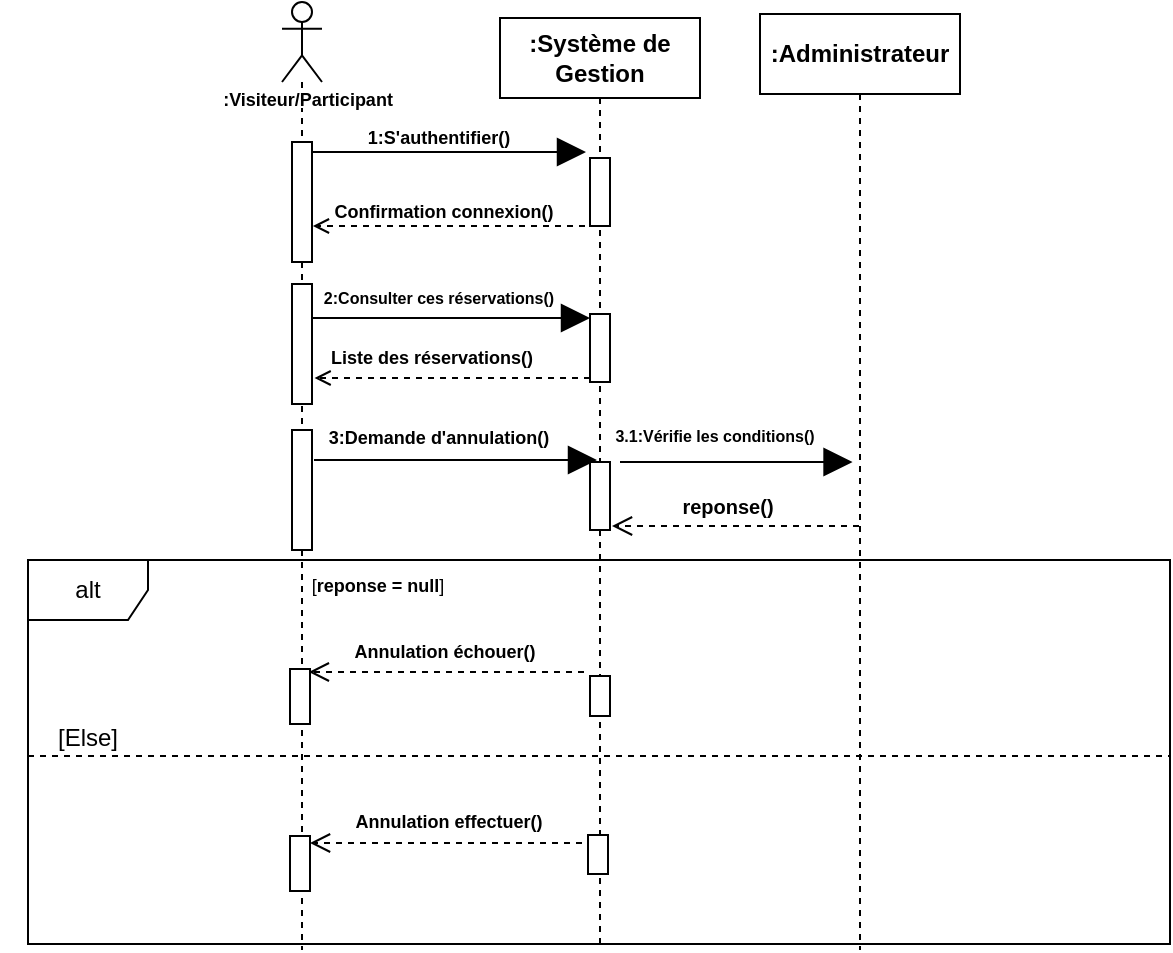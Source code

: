 <mxfile version="26.2.13">
  <diagram name="Page-1" id="2YBvvXClWsGukQMizWep">
    <mxGraphModel dx="1024" dy="634" grid="0" gridSize="10" guides="1" tooltips="1" connect="1" arrows="1" fold="1" page="1" pageScale="1" pageWidth="850" pageHeight="1100" math="0" shadow="0">
      <root>
        <mxCell id="0" />
        <mxCell id="1" parent="0" />
        <mxCell id="YkDdzqx442pK7366gIHG-34" value="" style="shape=umlLifeline;perimeter=lifelinePerimeter;whiteSpace=wrap;html=1;container=1;dropTarget=0;collapsible=0;recursiveResize=0;outlineConnect=0;portConstraint=eastwest;newEdgeStyle={&quot;curved&quot;:0,&quot;rounded&quot;:0};participant=umlActor;" vertex="1" parent="1">
          <mxGeometry x="227" y="79" width="20" height="474" as="geometry" />
        </mxCell>
        <mxCell id="YkDdzqx442pK7366gIHG-43" value="" style="html=1;points=[[0,0,0,0,5],[0,1,0,0,-5],[1,0,0,0,5],[1,1,0,0,-5]];perimeter=orthogonalPerimeter;outlineConnect=0;targetShapes=umlLifeline;portConstraint=eastwest;newEdgeStyle={&quot;curved&quot;:0,&quot;rounded&quot;:0};fillColor=light-dark(#FFFFFF,#FFFFFF);strokeColor=light-dark(#000000,#000000);" vertex="1" parent="YkDdzqx442pK7366gIHG-34">
          <mxGeometry x="4" y="333.5" width="10" height="27.5" as="geometry" />
        </mxCell>
        <mxCell id="YkDdzqx442pK7366gIHG-1" value="&lt;b&gt;:Système de Gestion&lt;/b&gt;" style="shape=umlLifeline;perimeter=lifelinePerimeter;whiteSpace=wrap;html=1;container=0;dropTarget=0;collapsible=0;recursiveResize=0;outlineConnect=0;portConstraint=eastwest;newEdgeStyle={&quot;edgeStyle&quot;:&quot;elbowEdgeStyle&quot;,&quot;elbow&quot;:&quot;vertical&quot;,&quot;curved&quot;:0,&quot;rounded&quot;:0};fillColor=light-dark(#FFFFFF, #ffffff);strokeColor=light-dark(#000000,#000000);labelBackgroundColor=none;fontColor=light-dark(#000000,#000000);" vertex="1" parent="1">
          <mxGeometry x="336" y="87" width="100" height="466" as="geometry" />
        </mxCell>
        <mxCell id="YkDdzqx442pK7366gIHG-2" value="" style="html=1;points=[[0,0,0,0,5],[0,1,0,0,-5],[1,0,0,0,5],[1,1,0,0,-5]];perimeter=orthogonalPerimeter;outlineConnect=0;targetShapes=umlLifeline;portConstraint=eastwest;newEdgeStyle={&quot;curved&quot;:0,&quot;rounded&quot;:0};fillColor=light-dark(#FFFFFF,#FFFFFF);strokeColor=light-dark(#000000,#000000);" vertex="1" parent="YkDdzqx442pK7366gIHG-1">
          <mxGeometry x="45" y="70" width="10" height="34" as="geometry" />
        </mxCell>
        <mxCell id="YkDdzqx442pK7366gIHG-3" value="" style="html=1;points=[[0,0,0,0,5],[0,1,0,0,-5],[1,0,0,0,5],[1,1,0,0,-5]];perimeter=orthogonalPerimeter;outlineConnect=0;targetShapes=umlLifeline;portConstraint=eastwest;newEdgeStyle={&quot;curved&quot;:0,&quot;rounded&quot;:0};fillColor=light-dark(#FFFFFF,#FFFFFF);strokeColor=light-dark(#000000,#000000);" vertex="1" parent="YkDdzqx442pK7366gIHG-1">
          <mxGeometry x="45.0" y="148" width="10" height="34" as="geometry" />
        </mxCell>
        <mxCell id="YkDdzqx442pK7366gIHG-4" value="" style="html=1;points=[[0,0,0,0,5],[0,1,0,0,-5],[1,0,0,0,5],[1,1,0,0,-5]];perimeter=orthogonalPerimeter;outlineConnect=0;targetShapes=umlLifeline;portConstraint=eastwest;newEdgeStyle={&quot;curved&quot;:0,&quot;rounded&quot;:0};fillColor=light-dark(#FFFFFF,#FFFFFF);strokeColor=light-dark(#000000,#000000);" vertex="1" parent="YkDdzqx442pK7366gIHG-1">
          <mxGeometry x="45" y="222" width="10" height="34" as="geometry" />
        </mxCell>
        <mxCell id="YkDdzqx442pK7366gIHG-44" value="" style="html=1;points=[[0,0,0,0,5],[0,1,0,0,-5],[1,0,0,0,5],[1,1,0,0,-5]];perimeter=orthogonalPerimeter;outlineConnect=0;targetShapes=umlLifeline;portConstraint=eastwest;newEdgeStyle={&quot;curved&quot;:0,&quot;rounded&quot;:0};fillColor=light-dark(#FFFFFF,#FFFFFF);strokeColor=light-dark(#000000,#000000);" vertex="1" parent="YkDdzqx442pK7366gIHG-1">
          <mxGeometry x="45" y="329" width="10" height="20" as="geometry" />
        </mxCell>
        <mxCell id="YkDdzqx442pK7366gIHG-8" value="" style="html=1;points=[[0,0,0,0,5],[0,1,0,0,-5],[1,0,0,0,5],[1,1,0,0,-5]];perimeter=orthogonalPerimeter;outlineConnect=0;targetShapes=umlLifeline;portConstraint=eastwest;newEdgeStyle={&quot;curved&quot;:0,&quot;rounded&quot;:0};fillColor=light-dark(#FFFFFF,#FFFFFF);strokeColor=light-dark(#000000,#000000);" vertex="1" parent="1">
          <mxGeometry x="232" y="149" width="10" height="60" as="geometry" />
        </mxCell>
        <mxCell id="YkDdzqx442pK7366gIHG-9" value="" style="html=1;points=[[0,0,0,0,5],[0,1,0,0,-5],[1,0,0,0,5],[1,1,0,0,-5]];perimeter=orthogonalPerimeter;outlineConnect=0;targetShapes=umlLifeline;portConstraint=eastwest;newEdgeStyle={&quot;curved&quot;:0,&quot;rounded&quot;:0};fillColor=light-dark(#FFFFFF,#FFFFFF);strokeColor=light-dark(#000000,#000000);" vertex="1" parent="1">
          <mxGeometry x="232" y="220" width="10" height="60" as="geometry" />
        </mxCell>
        <mxCell id="YkDdzqx442pK7366gIHG-10" value="" style="html=1;points=[[0,0,0,0,5],[0,1,0,0,-5],[1,0,0,0,5],[1,1,0,0,-5]];perimeter=orthogonalPerimeter;outlineConnect=0;targetShapes=umlLifeline;portConstraint=eastwest;newEdgeStyle={&quot;curved&quot;:0,&quot;rounded&quot;:0};fillColor=light-dark(#FFFFFF,#FFFFFF);strokeColor=light-dark(#000000,#000000);" vertex="1" parent="1">
          <mxGeometry x="232" y="293" width="10" height="60" as="geometry" />
        </mxCell>
        <mxCell id="YkDdzqx442pK7366gIHG-11" value="" style="endArrow=block;endFill=1;endSize=12;html=1;rounded=0;strokeColor=light-dark(#000000,#000000);exitX=1;exitY=0;exitDx=0;exitDy=5;exitPerimeter=0;" edge="1" parent="1" source="YkDdzqx442pK7366gIHG-8">
          <mxGeometry width="160" relative="1" as="geometry">
            <mxPoint x="252" y="156" as="sourcePoint" />
            <mxPoint x="379" y="154" as="targetPoint" />
          </mxGeometry>
        </mxCell>
        <mxCell id="YkDdzqx442pK7366gIHG-12" value="&lt;b&gt;:Administrateur&lt;/b&gt;" style="shape=umlLifeline;perimeter=lifelinePerimeter;whiteSpace=wrap;html=1;container=1;dropTarget=0;collapsible=0;recursiveResize=0;outlineConnect=0;portConstraint=eastwest;newEdgeStyle={&quot;curved&quot;:0,&quot;rounded&quot;:0};fillColor=light-dark(#FFFFFF,#FFFFFF);fontColor=light-dark(#000000,#000000);strokeColor=light-dark(#000000,#000000);" vertex="1" parent="1">
          <mxGeometry x="466" y="85" width="100" height="468" as="geometry" />
        </mxCell>
        <mxCell id="YkDdzqx442pK7366gIHG-14" value="&lt;font style=&quot;color: light-dark(rgb(0, 0, 0), rgb(0, 0, 0)); font-size: 9px;&quot;&gt;&lt;b style=&quot;&quot;&gt;1:S&#39;authentifier()&lt;/b&gt;&lt;/font&gt;" style="text;html=1;align=center;verticalAlign=middle;whiteSpace=wrap;rounded=0;" vertex="1" parent="1">
          <mxGeometry x="241" y="135" width="129" height="22" as="geometry" />
        </mxCell>
        <mxCell id="YkDdzqx442pK7366gIHG-15" value="" style="endArrow=open;html=1;rounded=0;strokeColor=light-dark(#000000,#000000);dashed=1;strokeWidth=1;endFill=0;" edge="1" parent="1">
          <mxGeometry width="50" height="50" relative="1" as="geometry">
            <mxPoint x="378.5" y="191" as="sourcePoint" />
            <mxPoint x="242.447" y="191" as="targetPoint" />
          </mxGeometry>
        </mxCell>
        <mxCell id="YkDdzqx442pK7366gIHG-16" value="&lt;font style=&quot;color: light-dark(rgb(0, 0, 0), rgb(0, 0, 0)); font-size: 9px;&quot;&gt;&lt;b style=&quot;&quot;&gt;Confirmation connexion()&lt;/b&gt;&lt;/font&gt;" style="text;html=1;align=center;verticalAlign=middle;whiteSpace=wrap;rounded=0;" vertex="1" parent="1">
          <mxGeometry x="249" y="172" width="118" height="22" as="geometry" />
        </mxCell>
        <mxCell id="YkDdzqx442pK7366gIHG-17" value="" style="endArrow=block;endFill=1;endSize=12;html=1;rounded=0;strokeColor=light-dark(#000000,#000000);" edge="1" parent="1" target="YkDdzqx442pK7366gIHG-3">
          <mxGeometry width="160" relative="1" as="geometry">
            <mxPoint x="242" y="237" as="sourcePoint" />
            <mxPoint x="371.28" y="237" as="targetPoint" />
          </mxGeometry>
        </mxCell>
        <mxCell id="YkDdzqx442pK7366gIHG-18" value="&lt;font style=&quot;color: light-dark(rgb(0, 0, 0), rgb(0, 0, 0)); font-size: 8px;&quot;&gt;&lt;b&gt;2:Consulter ces réservations()&lt;/b&gt;&lt;/font&gt;" style="text;html=1;align=center;verticalAlign=middle;whiteSpace=wrap;rounded=0;" vertex="1" parent="1">
          <mxGeometry x="239.92" y="217" width="131.08" height="17" as="geometry" />
        </mxCell>
        <mxCell id="YkDdzqx442pK7366gIHG-19" value="" style="endArrow=open;html=1;rounded=0;strokeColor=light-dark(#000000,#000000);dashed=1;strokeWidth=1;endFill=0;entryX=0;entryY=1;entryDx=0;entryDy=0;" edge="1" parent="1" target="YkDdzqx442pK7366gIHG-20">
          <mxGeometry width="50" height="50" relative="1" as="geometry">
            <mxPoint x="381" y="267" as="sourcePoint" />
            <mxPoint x="234.727" y="272" as="targetPoint" />
          </mxGeometry>
        </mxCell>
        <mxCell id="YkDdzqx442pK7366gIHG-20" value="&lt;font style=&quot;color: light-dark(rgb(0, 0, 0), rgb(0, 0, 0)); font-size: 9px;&quot;&gt;&lt;b style=&quot;&quot;&gt;Liste des réservations()&lt;/b&gt;&lt;/font&gt;" style="text;html=1;align=center;verticalAlign=middle;whiteSpace=wrap;rounded=0;" vertex="1" parent="1">
          <mxGeometry x="243.28" y="245" width="118" height="22" as="geometry" />
        </mxCell>
        <mxCell id="YkDdzqx442pK7366gIHG-21" value="" style="endArrow=block;endFill=1;endSize=12;html=1;rounded=0;strokeColor=light-dark(#000000,#000000);" edge="1" parent="1">
          <mxGeometry width="160" relative="1" as="geometry">
            <mxPoint x="243" y="308" as="sourcePoint" />
            <mxPoint x="384.5" y="308" as="targetPoint" />
          </mxGeometry>
        </mxCell>
        <mxCell id="YkDdzqx442pK7366gIHG-22" value="&lt;font style=&quot;color: light-dark(rgb(0, 0, 0), rgb(0, 0, 0)); font-size: 9px;&quot;&gt;&lt;b style=&quot;&quot;&gt;3:Demande d&#39;annulation()&lt;/b&gt;&lt;/font&gt;" style="text;html=1;align=center;verticalAlign=middle;whiteSpace=wrap;rounded=0;" vertex="1" parent="1">
          <mxGeometry x="241.28" y="287" width="129" height="18" as="geometry" />
        </mxCell>
        <mxCell id="YkDdzqx442pK7366gIHG-26" value="" style="endArrow=block;endFill=1;endSize=12;html=1;rounded=0;strokeColor=light-dark(#000000,#000000);" edge="1" parent="1">
          <mxGeometry width="160" relative="1" as="geometry">
            <mxPoint x="396" y="309" as="sourcePoint" />
            <mxPoint x="512.28" y="309" as="targetPoint" />
          </mxGeometry>
        </mxCell>
        <mxCell id="YkDdzqx442pK7366gIHG-27" value="&lt;font style=&quot;color: light-dark(rgb(0, 0, 0), rgb(0, 0, 0)); font-size: 8px;&quot;&gt;&lt;b&gt;3.1:Vérifie les conditions()&lt;/b&gt;&lt;/font&gt;" style="text;html=1;align=center;verticalAlign=middle;whiteSpace=wrap;rounded=0;" vertex="1" parent="1">
          <mxGeometry x="379.28" y="286" width="129" height="18" as="geometry" />
        </mxCell>
        <mxCell id="YkDdzqx442pK7366gIHG-28" value="" style="html=1;verticalAlign=bottom;endArrow=open;dashed=1;endSize=8;curved=0;rounded=0;strokeColor=light-dark(#000000,#000000);" edge="1" parent="1">
          <mxGeometry relative="1" as="geometry">
            <mxPoint x="515.5" y="341" as="sourcePoint" />
            <mxPoint x="392" y="341" as="targetPoint" />
          </mxGeometry>
        </mxCell>
        <mxCell id="YkDdzqx442pK7366gIHG-29" value="&lt;font style=&quot;color: light-dark(rgb(0, 0, 0), rgb(0, 0, 0));&quot;&gt;&lt;span style=&quot;font-size: 10px;&quot;&gt;&lt;b&gt;reponse()&lt;/b&gt;&lt;/span&gt;&lt;/font&gt;" style="text;html=1;align=center;verticalAlign=middle;whiteSpace=wrap;rounded=0;" vertex="1" parent="1">
          <mxGeometry x="408" y="322" width="84" height="17" as="geometry" />
        </mxCell>
        <mxCell id="YkDdzqx442pK7366gIHG-35" value="alt" style="shape=umlFrame;whiteSpace=wrap;html=1;pointerEvents=0;" vertex="1" parent="1">
          <mxGeometry x="100" y="358" width="571" height="192" as="geometry" />
        </mxCell>
        <mxCell id="YkDdzqx442pK7366gIHG-36" value="&lt;font style=&quot;font-size: 9px;&quot;&gt;[&lt;b style=&quot;&quot;&gt;reponse = null&lt;/b&gt;]&lt;/font&gt;" style="text;html=1;align=center;verticalAlign=middle;whiteSpace=wrap;rounded=0;" vertex="1" parent="1">
          <mxGeometry x="231.0" y="355" width="88" height="30" as="geometry" />
        </mxCell>
        <mxCell id="YkDdzqx442pK7366gIHG-37" value="" style="html=1;verticalAlign=bottom;endArrow=open;dashed=1;endSize=8;curved=0;rounded=0;strokeColor=light-dark(#000000,#000000);" edge="1" parent="1">
          <mxGeometry relative="1" as="geometry">
            <mxPoint x="378" y="414" as="sourcePoint" />
            <mxPoint x="240.414" y="414" as="targetPoint" />
          </mxGeometry>
        </mxCell>
        <mxCell id="YkDdzqx442pK7366gIHG-38" value="&lt;font style=&quot;color: light-dark(rgb(0, 0, 0), rgb(0, 0, 0)); font-size: 9px;&quot;&gt;&lt;b style=&quot;&quot;&gt;Annulation échouer()&lt;/b&gt;&lt;/font&gt;" style="text;html=1;align=center;verticalAlign=middle;whiteSpace=wrap;rounded=0;" vertex="1" parent="1">
          <mxGeometry x="251.64" y="394" width="112.72" height="17" as="geometry" />
        </mxCell>
        <mxCell id="YkDdzqx442pK7366gIHG-40" value="" style="line;strokeWidth=1;fillColor=none;align=left;verticalAlign=middle;spacingTop=-1;spacingLeft=3;spacingRight=3;rotatable=0;labelPosition=right;points=[];portConstraint=eastwest;strokeColor=inherit;dashed=1;" vertex="1" parent="1">
          <mxGeometry x="100" y="452" width="571" height="8" as="geometry" />
        </mxCell>
        <mxCell id="YkDdzqx442pK7366gIHG-41" value="[Else]" style="text;html=1;align=center;verticalAlign=middle;whiteSpace=wrap;rounded=0;" vertex="1" parent="1">
          <mxGeometry x="86" y="432" width="88" height="30" as="geometry" />
        </mxCell>
        <mxCell id="YkDdzqx442pK7366gIHG-47" value="" style="html=1;points=[[0,0,0,0,5],[0,1,0,0,-5],[1,0,0,0,5],[1,1,0,0,-5]];perimeter=orthogonalPerimeter;outlineConnect=0;targetShapes=umlLifeline;portConstraint=eastwest;newEdgeStyle={&quot;curved&quot;:0,&quot;rounded&quot;:0};fillColor=light-dark(#FFFFFF,#FFFFFF);strokeColor=light-dark(#000000,#000000);" vertex="1" parent="1">
          <mxGeometry x="380" y="495.5" width="10" height="19.5" as="geometry" />
        </mxCell>
        <mxCell id="YkDdzqx442pK7366gIHG-48" value="" style="html=1;verticalAlign=bottom;endArrow=open;dashed=1;endSize=8;curved=0;rounded=0;strokeColor=light-dark(#000000,#000000);" edge="1" parent="1" source="YkDdzqx442pK7366gIHG-50">
          <mxGeometry relative="1" as="geometry">
            <mxPoint x="377" y="508.5" as="sourcePoint" />
            <mxPoint x="239.414" y="508.5" as="targetPoint" />
          </mxGeometry>
        </mxCell>
        <mxCell id="YkDdzqx442pK7366gIHG-49" value="&lt;font style=&quot;color: light-dark(rgb(0, 0, 0), rgb(0, 0, 0)); font-size: 9px;&quot;&gt;&lt;b style=&quot;&quot;&gt;Annulation effectuer()&lt;/b&gt;&lt;/font&gt;" style="text;html=1;align=center;verticalAlign=middle;whiteSpace=wrap;rounded=0;" vertex="1" parent="1">
          <mxGeometry x="254.28" y="479" width="112.72" height="17" as="geometry" />
        </mxCell>
        <mxCell id="YkDdzqx442pK7366gIHG-51" value="" style="html=1;verticalAlign=bottom;endArrow=open;dashed=1;endSize=8;curved=0;rounded=0;strokeColor=light-dark(#000000,#000000);" edge="1" parent="1">
          <mxGeometry relative="1" as="geometry">
            <mxPoint x="377" y="499.5" as="sourcePoint" />
            <mxPoint x="241" y="499.5" as="targetPoint" />
          </mxGeometry>
        </mxCell>
        <mxCell id="YkDdzqx442pK7366gIHG-50" value="" style="html=1;points=[[0,0,0,0,5],[0,1,0,0,-5],[1,0,0,0,5],[1,1,0,0,-5]];perimeter=orthogonalPerimeter;outlineConnect=0;targetShapes=umlLifeline;portConstraint=eastwest;newEdgeStyle={&quot;curved&quot;:0,&quot;rounded&quot;:0};fillColor=light-dark(#FFFFFF,#FFFFFF);strokeColor=light-dark(#000000,#000000);" vertex="1" parent="1">
          <mxGeometry x="231" y="496" width="10" height="27.5" as="geometry" />
        </mxCell>
        <mxCell id="YkDdzqx442pK7366gIHG-54" value="&lt;b style=&quot;font-size: 9px;&quot;&gt;:Visiteur/Participant&lt;/b&gt;" style="text;html=1;align=center;verticalAlign=middle;whiteSpace=wrap;rounded=0;fillColor=#FFFFFF;" vertex="1" parent="1">
          <mxGeometry x="213" y="122" width="54" height="10" as="geometry" />
        </mxCell>
      </root>
    </mxGraphModel>
  </diagram>
</mxfile>
